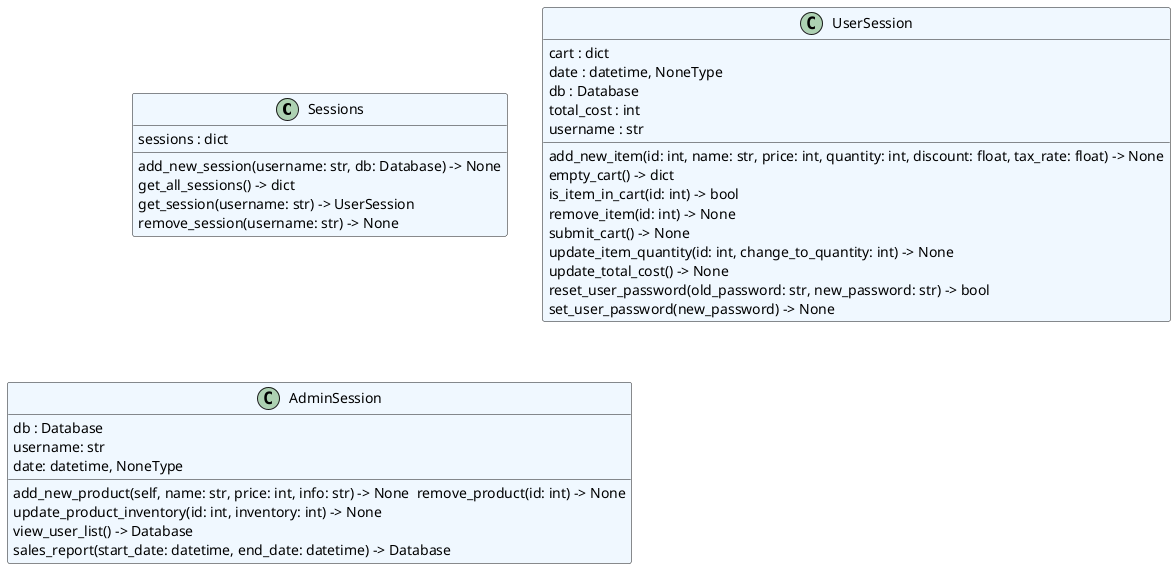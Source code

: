 @startuml classes
set namespaceSeparator none
class "Sessions" as core.session.Sessions #aliceblue {
  sessions : dict
  add_new_session(username: str, db: Database) -> None
  get_all_sessions() -> dict
  get_session(username: str) -> UserSession
  remove_session(username: str) -> None
}
class "UserSession" as core.session.UserSession #aliceblue {
  cart : dict
  date : datetime, NoneType
  db : Database
  total_cost : int
  username : str
  add_new_item(id: int, name: str, price: int, quantity: int, discount: float, tax_rate: float) -> None
  empty_cart() -> dict
  is_item_in_cart(id: int) -> bool
  remove_item(id: int) -> None
  submit_cart() -> None
  update_item_quantity(id: int, change_to_quantity: int) -> None
  update_total_cost() -> None
  reset_user_password(old_password: str, new_password: str) -> bool
  set_user_password(new_password) -> None
}

class "AdminSession" as core.session.AdminSession #aliceblue {
  db : Database
  username: str
  date: datetime, NoneType
  add_new_product(self, name: str, price: int, info: str) -> None  remove_product(id: int) -> None
  update_product_inventory(id: int, inventory: int) -> None
  view_user_list() -> Database
  sales_report(start_date: datetime, end_date: datetime) -> Database
}

@enduml
